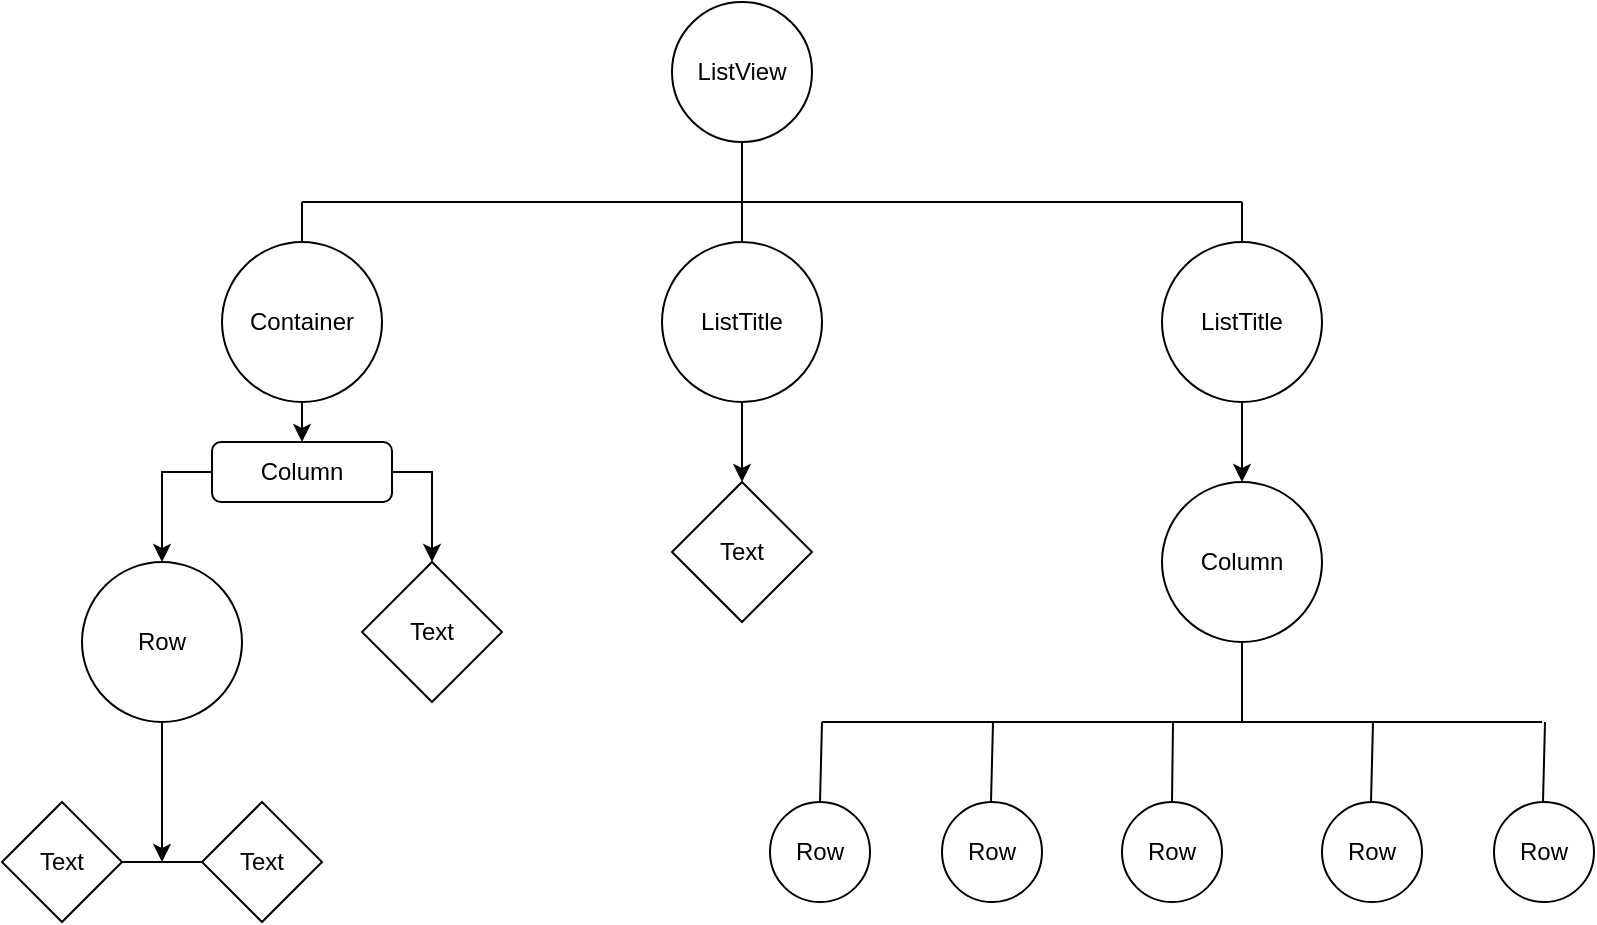<mxfile version="22.1.11" type="device">
  <diagram name="Trang-1" id="_5E-ydqLnh_Q68BjGo8u">
    <mxGraphModel dx="1809" dy="753" grid="1" gridSize="10" guides="1" tooltips="1" connect="1" arrows="1" fold="1" page="1" pageScale="1" pageWidth="827" pageHeight="1169" math="0" shadow="0">
      <root>
        <mxCell id="0" />
        <mxCell id="1" parent="0" />
        <mxCell id="3phvVKZbe8aArN42aOB7-1" value="ListView" style="ellipse;whiteSpace=wrap;html=1;aspect=fixed;" vertex="1" parent="1">
          <mxGeometry x="325" y="40" width="70" height="70" as="geometry" />
        </mxCell>
        <mxCell id="3phvVKZbe8aArN42aOB7-16" style="edgeStyle=orthogonalEdgeStyle;rounded=0;orthogonalLoop=1;jettySize=auto;html=1;exitX=0.5;exitY=1;exitDx=0;exitDy=0;entryX=0.5;entryY=0;entryDx=0;entryDy=0;" edge="1" parent="1" source="3phvVKZbe8aArN42aOB7-2" target="3phvVKZbe8aArN42aOB7-6">
          <mxGeometry relative="1" as="geometry" />
        </mxCell>
        <mxCell id="3phvVKZbe8aArN42aOB7-2" value="Container" style="ellipse;whiteSpace=wrap;html=1;aspect=fixed;" vertex="1" parent="1">
          <mxGeometry x="100" y="160" width="80" height="80" as="geometry" />
        </mxCell>
        <mxCell id="3phvVKZbe8aArN42aOB7-31" style="edgeStyle=orthogonalEdgeStyle;rounded=0;orthogonalLoop=1;jettySize=auto;html=1;exitX=0.5;exitY=1;exitDx=0;exitDy=0;entryX=0.5;entryY=0;entryDx=0;entryDy=0;" edge="1" parent="1" source="3phvVKZbe8aArN42aOB7-3" target="3phvVKZbe8aArN42aOB7-30">
          <mxGeometry relative="1" as="geometry" />
        </mxCell>
        <mxCell id="3phvVKZbe8aArN42aOB7-3" value="ListTitle" style="ellipse;whiteSpace=wrap;html=1;aspect=fixed;" vertex="1" parent="1">
          <mxGeometry x="320" y="160" width="80" height="80" as="geometry" />
        </mxCell>
        <mxCell id="3phvVKZbe8aArN42aOB7-33" style="edgeStyle=orthogonalEdgeStyle;rounded=0;orthogonalLoop=1;jettySize=auto;html=1;exitX=0.5;exitY=1;exitDx=0;exitDy=0;entryX=0.5;entryY=0;entryDx=0;entryDy=0;" edge="1" parent="1" source="3phvVKZbe8aArN42aOB7-4" target="3phvVKZbe8aArN42aOB7-32">
          <mxGeometry relative="1" as="geometry" />
        </mxCell>
        <mxCell id="3phvVKZbe8aArN42aOB7-4" value="ListTitle" style="ellipse;whiteSpace=wrap;html=1;aspect=fixed;" vertex="1" parent="1">
          <mxGeometry x="570" y="160" width="80" height="80" as="geometry" />
        </mxCell>
        <mxCell id="3phvVKZbe8aArN42aOB7-17" style="edgeStyle=orthogonalEdgeStyle;rounded=0;orthogonalLoop=1;jettySize=auto;html=1;exitX=0;exitY=0.5;exitDx=0;exitDy=0;entryX=0.5;entryY=0;entryDx=0;entryDy=0;" edge="1" parent="1" source="3phvVKZbe8aArN42aOB7-6" target="3phvVKZbe8aArN42aOB7-7">
          <mxGeometry relative="1" as="geometry" />
        </mxCell>
        <mxCell id="3phvVKZbe8aArN42aOB7-6" value="Column" style="rounded=1;whiteSpace=wrap;html=1;" vertex="1" parent="1">
          <mxGeometry x="95" y="260" width="90" height="30" as="geometry" />
        </mxCell>
        <mxCell id="3phvVKZbe8aArN42aOB7-21" style="edgeStyle=orthogonalEdgeStyle;rounded=0;orthogonalLoop=1;jettySize=auto;html=1;exitX=0.5;exitY=1;exitDx=0;exitDy=0;" edge="1" parent="1" source="3phvVKZbe8aArN42aOB7-7">
          <mxGeometry relative="1" as="geometry">
            <mxPoint x="70" y="470" as="targetPoint" />
          </mxGeometry>
        </mxCell>
        <mxCell id="3phvVKZbe8aArN42aOB7-7" value="Row" style="ellipse;whiteSpace=wrap;html=1;aspect=fixed;" vertex="1" parent="1">
          <mxGeometry x="30" y="320" width="80" height="80" as="geometry" />
        </mxCell>
        <mxCell id="3phvVKZbe8aArN42aOB7-8" value="Text" style="rhombus;whiteSpace=wrap;html=1;" vertex="1" parent="1">
          <mxGeometry x="-10" y="440" width="60" height="60" as="geometry" />
        </mxCell>
        <mxCell id="3phvVKZbe8aArN42aOB7-10" value="Text" style="rhombus;whiteSpace=wrap;html=1;" vertex="1" parent="1">
          <mxGeometry x="90" y="440" width="60" height="60" as="geometry" />
        </mxCell>
        <mxCell id="3phvVKZbe8aArN42aOB7-11" value="Text" style="rhombus;whiteSpace=wrap;html=1;" vertex="1" parent="1">
          <mxGeometry x="170" y="320" width="70" height="70" as="geometry" />
        </mxCell>
        <mxCell id="3phvVKZbe8aArN42aOB7-18" style="edgeStyle=orthogonalEdgeStyle;rounded=0;orthogonalLoop=1;jettySize=auto;html=1;exitX=1;exitY=0.5;exitDx=0;exitDy=0;entryX=0.5;entryY=0;entryDx=0;entryDy=0;" edge="1" parent="1" source="3phvVKZbe8aArN42aOB7-6" target="3phvVKZbe8aArN42aOB7-11">
          <mxGeometry relative="1" as="geometry" />
        </mxCell>
        <mxCell id="3phvVKZbe8aArN42aOB7-22" value="" style="endArrow=none;html=1;rounded=0;exitX=1;exitY=0.5;exitDx=0;exitDy=0;" edge="1" parent="1" source="3phvVKZbe8aArN42aOB7-8">
          <mxGeometry width="50" height="50" relative="1" as="geometry">
            <mxPoint x="40" y="520" as="sourcePoint" />
            <mxPoint x="90" y="470" as="targetPoint" />
          </mxGeometry>
        </mxCell>
        <mxCell id="3phvVKZbe8aArN42aOB7-24" value="" style="endArrow=none;html=1;rounded=0;" edge="1" parent="1">
          <mxGeometry width="50" height="50" relative="1" as="geometry">
            <mxPoint x="140" y="140" as="sourcePoint" />
            <mxPoint x="610" y="140" as="targetPoint" />
          </mxGeometry>
        </mxCell>
        <mxCell id="3phvVKZbe8aArN42aOB7-26" value="" style="endArrow=none;html=1;rounded=0;" edge="1" parent="1" source="3phvVKZbe8aArN42aOB7-2">
          <mxGeometry width="50" height="50" relative="1" as="geometry">
            <mxPoint x="90" y="190" as="sourcePoint" />
            <mxPoint x="140" y="140" as="targetPoint" />
          </mxGeometry>
        </mxCell>
        <mxCell id="3phvVKZbe8aArN42aOB7-27" value="" style="endArrow=none;html=1;rounded=0;exitX=0.5;exitY=0;exitDx=0;exitDy=0;" edge="1" parent="1" source="3phvVKZbe8aArN42aOB7-4">
          <mxGeometry width="50" height="50" relative="1" as="geometry">
            <mxPoint x="560" y="190" as="sourcePoint" />
            <mxPoint x="610" y="140" as="targetPoint" />
          </mxGeometry>
        </mxCell>
        <mxCell id="3phvVKZbe8aArN42aOB7-28" value="" style="endArrow=none;html=1;rounded=0;entryX=0.5;entryY=1;entryDx=0;entryDy=0;" edge="1" parent="1" source="3phvVKZbe8aArN42aOB7-3" target="3phvVKZbe8aArN42aOB7-1">
          <mxGeometry width="50" height="50" relative="1" as="geometry">
            <mxPoint x="320" y="170" as="sourcePoint" />
            <mxPoint x="370" y="120" as="targetPoint" />
          </mxGeometry>
        </mxCell>
        <mxCell id="3phvVKZbe8aArN42aOB7-30" value="Text" style="rhombus;whiteSpace=wrap;html=1;" vertex="1" parent="1">
          <mxGeometry x="325" y="280" width="70" height="70" as="geometry" />
        </mxCell>
        <mxCell id="3phvVKZbe8aArN42aOB7-32" value="Column" style="ellipse;whiteSpace=wrap;html=1;aspect=fixed;" vertex="1" parent="1">
          <mxGeometry x="570" y="280" width="80" height="80" as="geometry" />
        </mxCell>
        <mxCell id="3phvVKZbe8aArN42aOB7-34" value="" style="endArrow=none;html=1;rounded=0;" edge="1" parent="1">
          <mxGeometry width="50" height="50" relative="1" as="geometry">
            <mxPoint x="610" y="400" as="sourcePoint" />
            <mxPoint x="610" y="360" as="targetPoint" />
          </mxGeometry>
        </mxCell>
        <mxCell id="3phvVKZbe8aArN42aOB7-36" value="" style="endArrow=none;html=1;rounded=0;" edge="1" parent="1">
          <mxGeometry width="50" height="50" relative="1" as="geometry">
            <mxPoint x="400" y="400" as="sourcePoint" />
            <mxPoint x="760" y="400" as="targetPoint" />
          </mxGeometry>
        </mxCell>
        <mxCell id="3phvVKZbe8aArN42aOB7-37" value="Row" style="ellipse;whiteSpace=wrap;html=1;aspect=fixed;" vertex="1" parent="1">
          <mxGeometry x="374" y="440" width="50" height="50" as="geometry" />
        </mxCell>
        <mxCell id="3phvVKZbe8aArN42aOB7-38" value="Row" style="ellipse;whiteSpace=wrap;html=1;aspect=fixed;" vertex="1" parent="1">
          <mxGeometry x="460" y="440" width="50" height="50" as="geometry" />
        </mxCell>
        <mxCell id="3phvVKZbe8aArN42aOB7-39" value="Row" style="ellipse;whiteSpace=wrap;html=1;aspect=fixed;" vertex="1" parent="1">
          <mxGeometry x="550" y="440" width="50" height="50" as="geometry" />
        </mxCell>
        <mxCell id="3phvVKZbe8aArN42aOB7-40" value="Row" style="ellipse;whiteSpace=wrap;html=1;aspect=fixed;" vertex="1" parent="1">
          <mxGeometry x="650" y="440" width="50" height="50" as="geometry" />
        </mxCell>
        <mxCell id="3phvVKZbe8aArN42aOB7-41" value="Row" style="ellipse;whiteSpace=wrap;html=1;aspect=fixed;" vertex="1" parent="1">
          <mxGeometry x="736" y="440" width="50" height="50" as="geometry" />
        </mxCell>
        <mxCell id="3phvVKZbe8aArN42aOB7-44" value="" style="endArrow=none;html=1;rounded=0;exitX=0.5;exitY=0;exitDx=0;exitDy=0;" edge="1" parent="1" source="3phvVKZbe8aArN42aOB7-37">
          <mxGeometry width="50" height="50" relative="1" as="geometry">
            <mxPoint x="350" y="450" as="sourcePoint" />
            <mxPoint x="400" y="400" as="targetPoint" />
          </mxGeometry>
        </mxCell>
        <mxCell id="3phvVKZbe8aArN42aOB7-45" value="" style="endArrow=none;html=1;rounded=0;exitX=0.5;exitY=0;exitDx=0;exitDy=0;" edge="1" parent="1">
          <mxGeometry width="50" height="50" relative="1" as="geometry">
            <mxPoint x="484.5" y="440" as="sourcePoint" />
            <mxPoint x="485.5" y="400" as="targetPoint" />
          </mxGeometry>
        </mxCell>
        <mxCell id="3phvVKZbe8aArN42aOB7-46" value="" style="endArrow=none;html=1;rounded=0;exitX=0.5;exitY=0;exitDx=0;exitDy=0;" edge="1" parent="1" source="3phvVKZbe8aArN42aOB7-39">
          <mxGeometry width="50" height="50" relative="1" as="geometry">
            <mxPoint x="574.5" y="440" as="sourcePoint" />
            <mxPoint x="575.5" y="400" as="targetPoint" />
          </mxGeometry>
        </mxCell>
        <mxCell id="3phvVKZbe8aArN42aOB7-47" value="" style="endArrow=none;html=1;rounded=0;exitX=0.5;exitY=0;exitDx=0;exitDy=0;" edge="1" parent="1">
          <mxGeometry width="50" height="50" relative="1" as="geometry">
            <mxPoint x="674.5" y="440" as="sourcePoint" />
            <mxPoint x="675.5" y="400" as="targetPoint" />
          </mxGeometry>
        </mxCell>
        <mxCell id="3phvVKZbe8aArN42aOB7-48" value="" style="endArrow=none;html=1;rounded=0;exitX=0.5;exitY=0;exitDx=0;exitDy=0;" edge="1" parent="1">
          <mxGeometry width="50" height="50" relative="1" as="geometry">
            <mxPoint x="760.5" y="440" as="sourcePoint" />
            <mxPoint x="761.5" y="400" as="targetPoint" />
          </mxGeometry>
        </mxCell>
      </root>
    </mxGraphModel>
  </diagram>
</mxfile>
